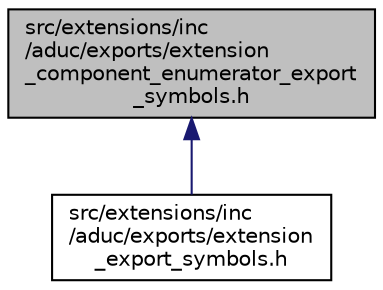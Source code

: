 digraph "src/extensions/inc/aduc/exports/extension_component_enumerator_export_symbols.h"
{
 // LATEX_PDF_SIZE
  edge [fontname="Helvetica",fontsize="10",labelfontname="Helvetica",labelfontsize="10"];
  node [fontname="Helvetica",fontsize="10",shape=record];
  Node1 [label="src/extensions/inc\l/aduc/exports/extension\l_component_enumerator_export\l_symbols.h",height=0.2,width=0.4,color="black", fillcolor="grey75", style="filled", fontcolor="black",tooltip="The function export symbols for component enumerator extensions."];
  Node1 -> Node2 [dir="back",color="midnightblue",fontsize="10",style="solid",fontname="Helvetica"];
  Node2 [label="src/extensions/inc\l/aduc/exports/extension\l_export_symbols.h",height=0.2,width=0.4,color="black", fillcolor="white", style="filled",URL="$extension__export__symbols_8h.html",tooltip="The common function export symbols used by specific extension export symbols headers."];
}
